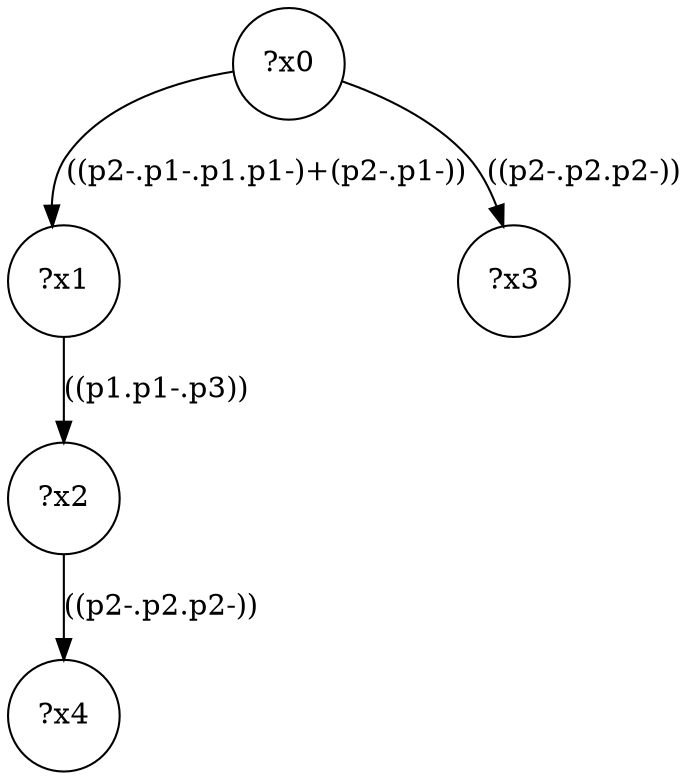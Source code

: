 digraph g {
	x0 [shape=circle, label="?x0"];
	x1 [shape=circle, label="?x1"];
	x0 -> x1 [label="((p2-.p1-.p1.p1-)+(p2-.p1-))"];
	x2 [shape=circle, label="?x2"];
	x1 -> x2 [label="((p1.p1-.p3))"];
	x3 [shape=circle, label="?x3"];
	x0 -> x3 [label="((p2-.p2.p2-))"];
	x4 [shape=circle, label="?x4"];
	x2 -> x4 [label="((p2-.p2.p2-))"];
}
